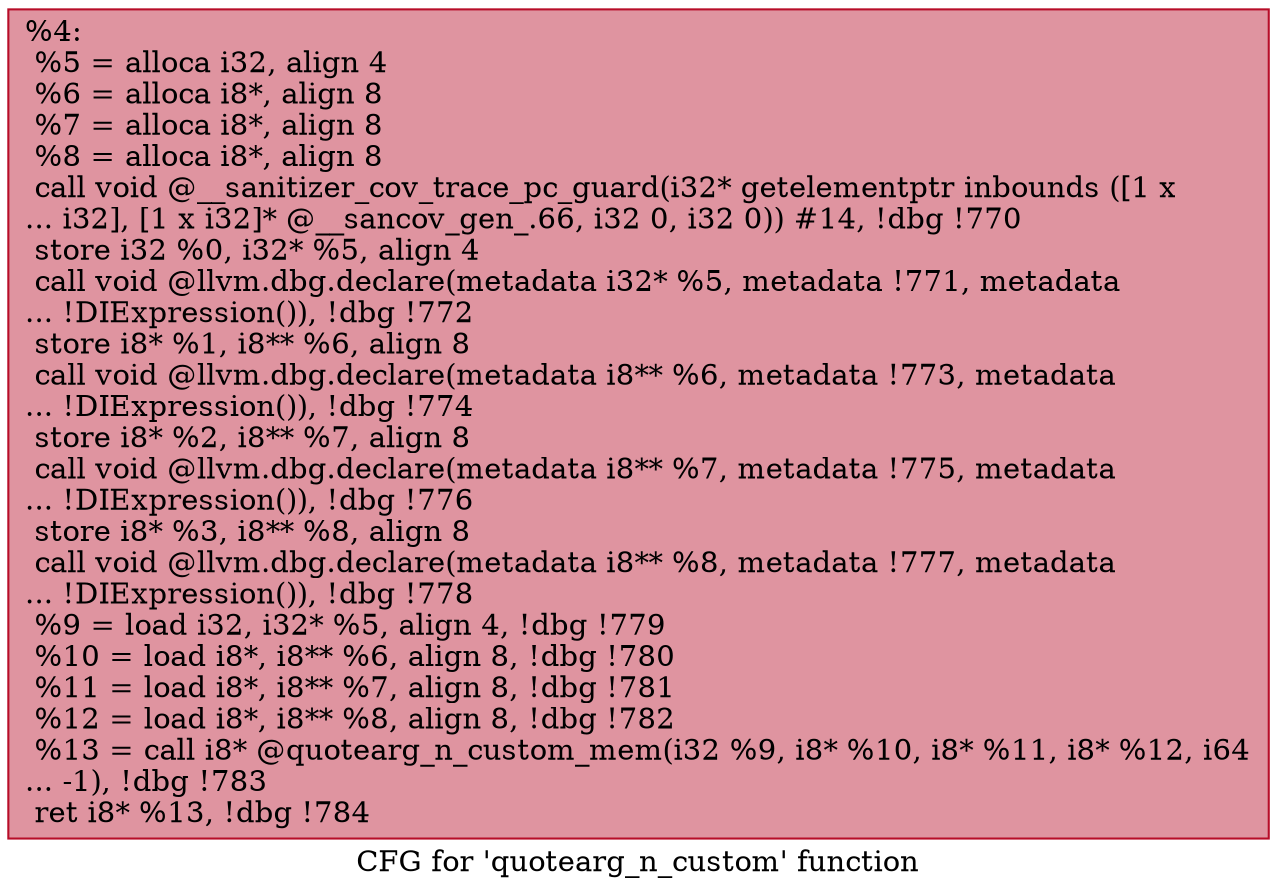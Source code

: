 digraph "CFG for 'quotearg_n_custom' function" {
	label="CFG for 'quotearg_n_custom' function";

	Node0x5555558dc560 [shape=record,color="#b70d28ff", style=filled, fillcolor="#b70d2870",label="{%4:\l  %5 = alloca i32, align 4\l  %6 = alloca i8*, align 8\l  %7 = alloca i8*, align 8\l  %8 = alloca i8*, align 8\l  call void @__sanitizer_cov_trace_pc_guard(i32* getelementptr inbounds ([1 x\l... i32], [1 x i32]* @__sancov_gen_.66, i32 0, i32 0)) #14, !dbg !770\l  store i32 %0, i32* %5, align 4\l  call void @llvm.dbg.declare(metadata i32* %5, metadata !771, metadata\l... !DIExpression()), !dbg !772\l  store i8* %1, i8** %6, align 8\l  call void @llvm.dbg.declare(metadata i8** %6, metadata !773, metadata\l... !DIExpression()), !dbg !774\l  store i8* %2, i8** %7, align 8\l  call void @llvm.dbg.declare(metadata i8** %7, metadata !775, metadata\l... !DIExpression()), !dbg !776\l  store i8* %3, i8** %8, align 8\l  call void @llvm.dbg.declare(metadata i8** %8, metadata !777, metadata\l... !DIExpression()), !dbg !778\l  %9 = load i32, i32* %5, align 4, !dbg !779\l  %10 = load i8*, i8** %6, align 8, !dbg !780\l  %11 = load i8*, i8** %7, align 8, !dbg !781\l  %12 = load i8*, i8** %8, align 8, !dbg !782\l  %13 = call i8* @quotearg_n_custom_mem(i32 %9, i8* %10, i8* %11, i8* %12, i64\l... -1), !dbg !783\l  ret i8* %13, !dbg !784\l}"];
}

